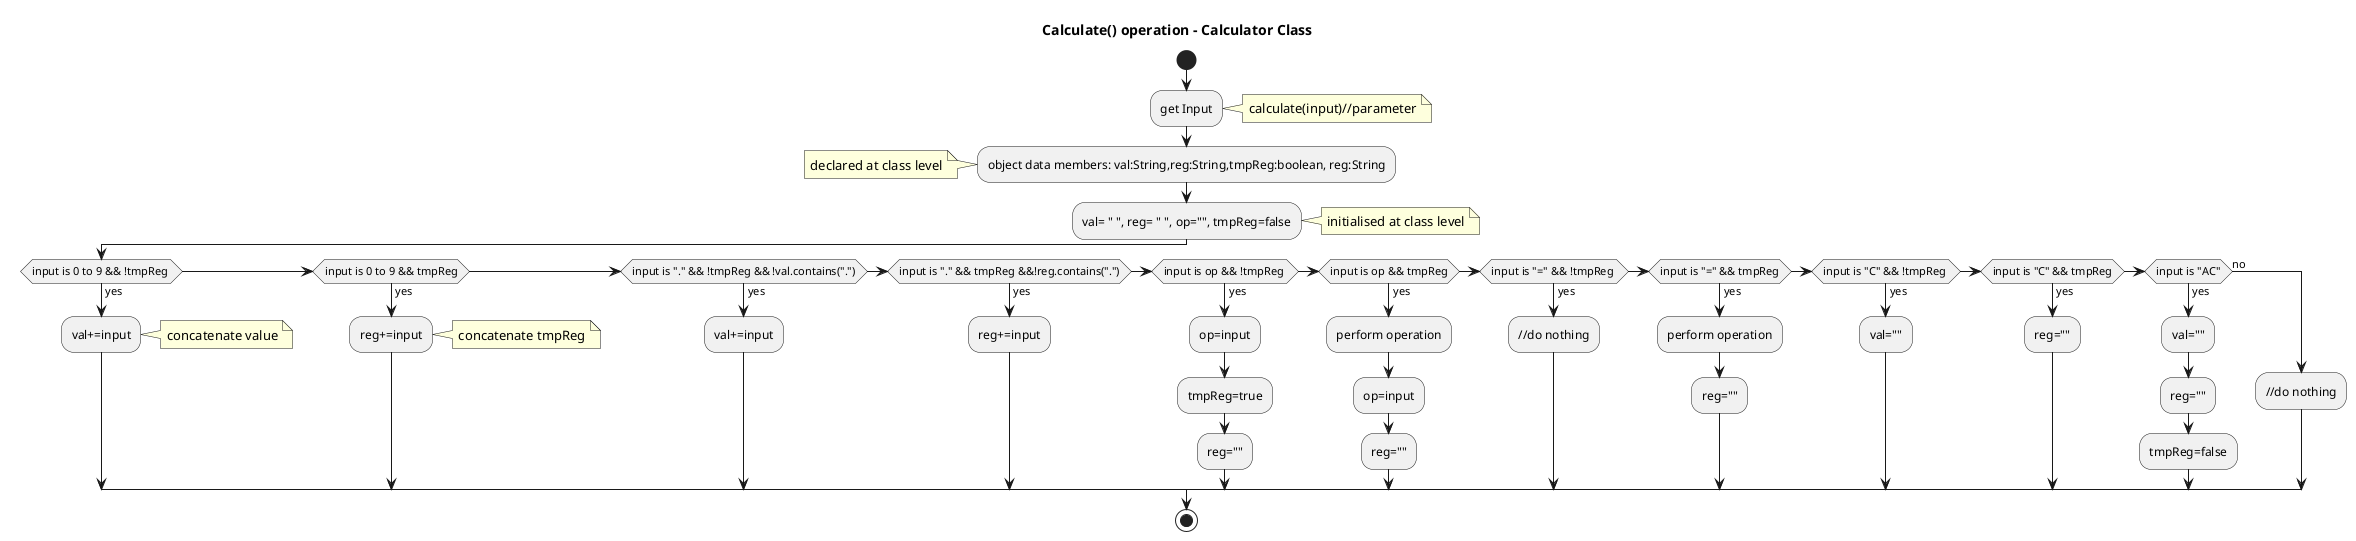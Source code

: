 @startuml

title Calculate() operation - Calculator Class 


start

:get Input; 
note right: calculate(input)//parameter

:object data members: val:String,reg:String,tmpReg:boolean, reg:String; 
note left: declared at class level
:val= " ", reg= " ", op="", tmpReg=false;
note right: initialised at class level

if (input is 0 to 9 && !tmpReg ) then (yes)
  :val+=input;
  note right: concatenate value
else if(input is 0 to 9 && tmpReg) then (yes)
  :reg+=input;
  note right: concatenate tmpReg
else if(input is "." && !tmpReg && !val.contains(".")) then (yes)
  :val+=input;
else if(input is "." && tmpReg &&!reg.contains(".")) then (yes)
  :reg+=input;
else if(input is op && !tmpReg ) then (yes)
  :op=input;
  :tmpReg=true;
  :reg="";
else if(input is op && tmpReg) then (yes)
  :perform operation;
  :op=input;
  :reg="";
else if(input is "=" && !tmpReg ) then (yes)
  ://do nothing;
else if(input is "=" && tmpReg) then (yes)
  :perform operation;
  :reg="";
else if(input is "C" && !tmpReg ) then (yes)
  :val="";
else if(input is "C" && tmpReg) then (yes)
  :reg="";
else if(input is "AC") then (yes)
  :val="";
  :reg="";
  :tmpReg=false;
else (no)
  ://do nothing;
endif

stop

@enduml